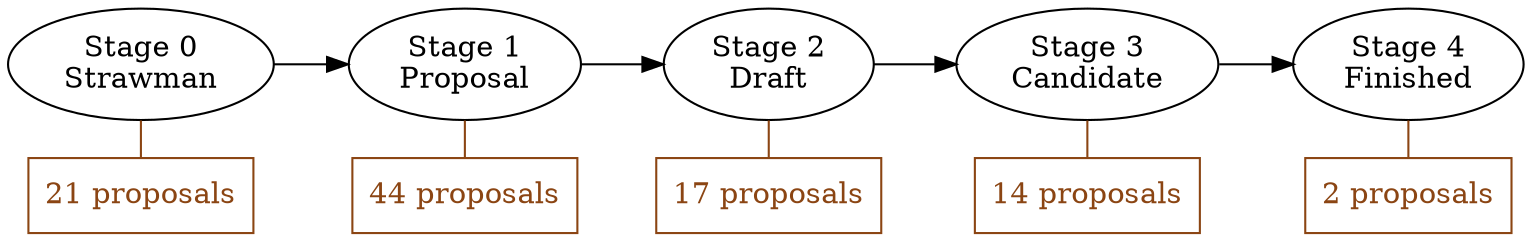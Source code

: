 digraph {
  rankdir = LR;
  bgcolor = transparent;

  stage0 [label="Stage 0\nStrawman"]
  stage0 -> stage0desc [arrowhead=none color=chocolate4]
  stage0desc [shape=rectangle, color=chocolate4 fontcolor=chocolate4 label="21 proposals"]
  {rank=same; stage0, stage0desc}

  stage1 [label="Stage 1\nProposal"]
  stage1 -> stage1desc [arrowhead=none color=chocolate4]
  stage1desc [shape=rectangle, color=chocolate4 fontcolor=chocolate4 label="44 proposals"]
  {rank=same; stage1, stage1desc}

  stage2 [label="Stage 2\nDraft"]
  stage2 -> stage2desc [arrowhead=none color=chocolate4]
  stage2desc [shape=rectangle, color=chocolate4 fontcolor=chocolate4 label="17 proposals"]
  {rank=same; stage2, stage2desc}

  stage3 [label="Stage 3\nCandidate"]
  stage3 -> stage3desc [arrowhead=none color=chocolate4]
  stage3desc [shape=rectangle, color=chocolate4 fontcolor=chocolate4 label="14 proposals"]
  {rank=same; stage3, stage3desc}

  stage4 [label="Stage 4\nFinished"]
  stage4 -> stage4desc [arrowhead=none color=chocolate4]
  stage4desc [shape=rectangle, color=chocolate4 fontcolor=chocolate4 label="2 proposals"]
  {rank=same; stage4, stage4desc}

  stage0 -> stage1 -> stage2 -> stage3 -> stage4
}
